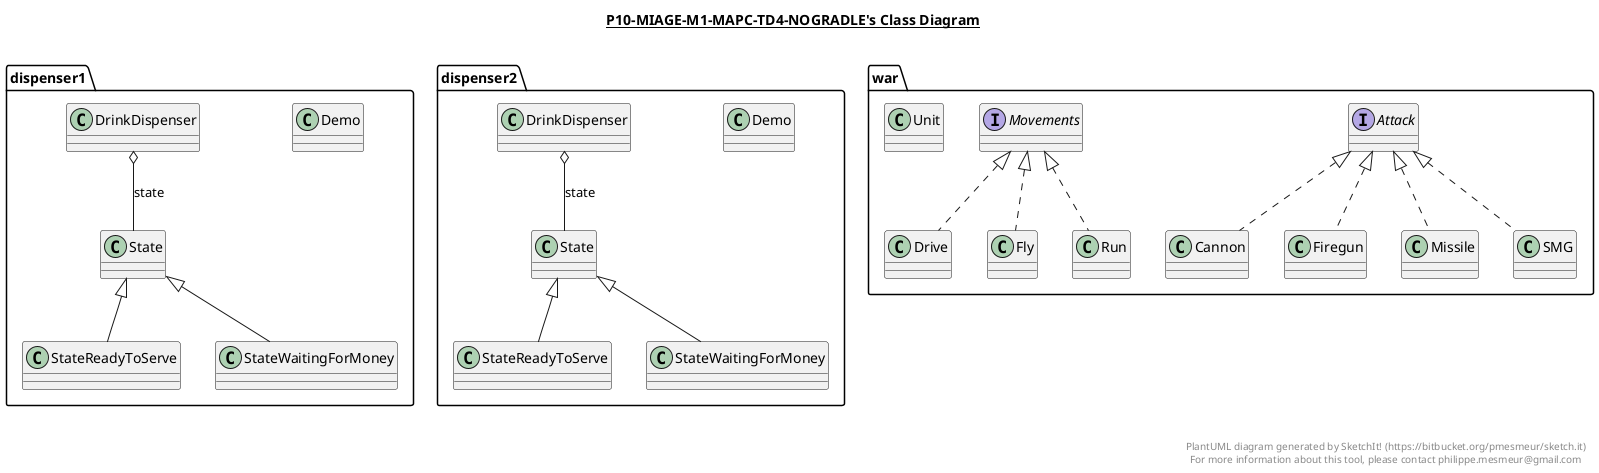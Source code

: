 @startuml

title __P10-MIAGE-M1-MAPC-TD4-NOGRADLE's Class Diagram__\n

  namespace dispenser1 {
    class dispenser1.Demo {
    }
  }
  

  namespace dispenser1 {
    class dispenser1.DrinkDispenser {
    }
  }
  

  namespace dispenser1 {
    class dispenser1.State {
    }
  }
  

  namespace dispenser1 {
    class dispenser1.StateReadyToServe {
    }
  }
  

  namespace dispenser1 {
    class dispenser1.StateWaitingForMoney {
    }
  }
  

  namespace dispenser2 {
    class dispenser2.Demo {
    }
  }
  

  namespace dispenser2 {
    class dispenser2.DrinkDispenser {
    }
  }
  

  namespace dispenser2 {
    class dispenser2.State {
    }
  }
  

  namespace dispenser2 {
    class dispenser2.StateReadyToServe {
    }
  }
  

  namespace dispenser2 {
    class dispenser2.StateWaitingForMoney {
    }
  }
  

  namespace war {
    interface war.Attack {
    }
  }
  

  namespace war {
    class war.Cannon {
    }
  }
  

  namespace war {
    class war.Drive {
    }
  }
  

  namespace war {
    class war.Firegun {
    }
  }
  

  namespace war {
    class war.Fly {
    }
  }
  

  namespace war {
    class war.Missile {
    }
  }
  

  namespace war {
    interface war.Movements {
    }
  }
  

  namespace war {
    class war.Run {
    }
  }
  

  namespace war {
    class war.SMG {
    }
  }
  

  namespace war {
    class war.Unit {
    }
  }
  

  dispenser1.DrinkDispenser o-- dispenser1.State : state
  dispenser1.StateReadyToServe -up-|> dispenser1.State
  dispenser1.StateWaitingForMoney -up-|> dispenser1.State
  dispenser2.DrinkDispenser o-- dispenser2.State : state
  dispenser2.StateReadyToServe -up-|> dispenser2.State
  dispenser2.StateWaitingForMoney -up-|> dispenser2.State
  war.Cannon .up.|> war.Attack
  war.Drive .up.|> war.Movements
  war.Firegun .up.|> war.Attack
  war.Fly .up.|> war.Movements
  war.Missile .up.|> war.Attack
  war.Run .up.|> war.Movements
  war.SMG .up.|> war.Attack


right footer


PlantUML diagram generated by SketchIt! (https://bitbucket.org/pmesmeur/sketch.it)
For more information about this tool, please contact philippe.mesmeur@gmail.com
endfooter

@enduml
